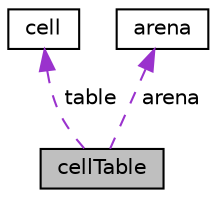digraph "cellTable"
{
  edge [fontname="Helvetica",fontsize="10",labelfontname="Helvetica",labelfontsize="10"];
  node [fontname="Helvetica",fontsize="10",shape=record];
  Node1 [label="cellTable",height=0.2,width=0.4,color="black", fillcolor="grey75", style="filled", fontcolor="black"];
  Node2 -> Node1 [dir="back",color="darkorchid3",fontsize="10",style="dashed",label=" table" ,fontname="Helvetica"];
  Node2 [label="cell",height=0.2,width=0.4,color="black", fillcolor="white", style="filled",URL="$structcell.html",tooltip="First of all the cell which is the root of the Game . The roots will be placed in some area with size..."];
  Node3 -> Node1 [dir="back",color="darkorchid3",fontsize="10",style="dashed",label=" arena" ,fontname="Helvetica"];
  Node3 [label="arena",height=0.2,width=0.4,color="black", fillcolor="white", style="filled",URL="$structarena.html",tooltip="The arena structure has rows and columns which will be given by the user as the size(boudaries) of th..."];
}
